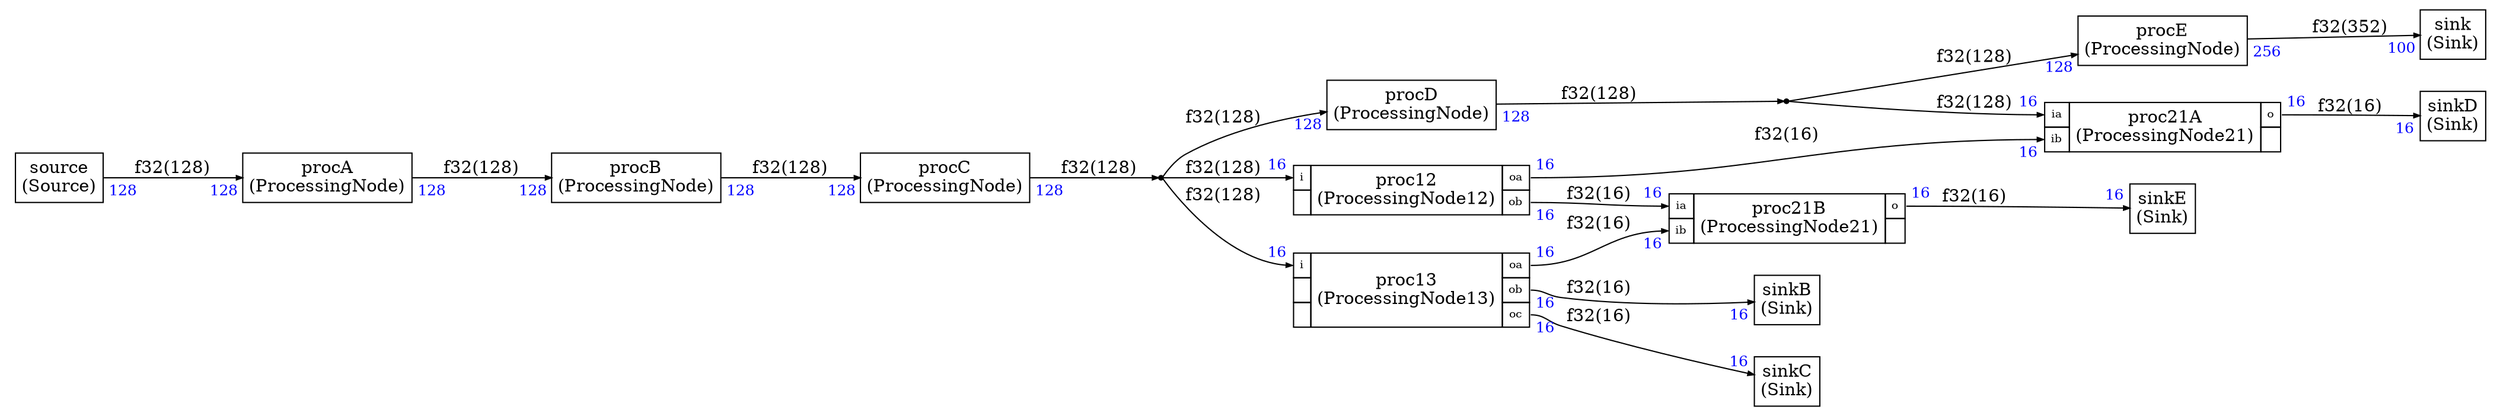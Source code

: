 



digraph structs {
    node [shape=plaintext]
    rankdir=LR
    edge [arrowsize=0.5]
    fontname="times"


dup0 [shape=point,label=dup0]

dup1 [shape=point,label=dup1]


proc12 [label=<
<TABLE BORDER="0" CELLBORDER="1" CELLSPACING="0" CELLPADDING="4">
  <TR>
    <TD PORT="i"><FONT POINT-SIZE="9.0">i</FONT></TD>
    <TD ALIGN="CENTER" ROWSPAN="2">proc12<BR/>(ProcessingNode12)</TD>
    <TD PORT="oa"><FONT POINT-SIZE="9.0">oa</FONT></TD>
  </TR>
<TR>
 
<TD></TD>
<TD PORT="ob"><FONT POINT-SIZE="9.0">ob</FONT></TD>
</TR>

</TABLE>>];


proc13 [label=<
<TABLE BORDER="0" CELLBORDER="1" CELLSPACING="0" CELLPADDING="4">
  <TR>
    <TD PORT="i"><FONT POINT-SIZE="9.0">i</FONT></TD>
    <TD ALIGN="CENTER" ROWSPAN="3">proc13<BR/>(ProcessingNode13)</TD>
    <TD PORT="oa"><FONT POINT-SIZE="9.0">oa</FONT></TD>
  </TR>
<TR>
 
<TD></TD>
<TD PORT="ob"><FONT POINT-SIZE="9.0">ob</FONT></TD>
</TR><TR>
 
<TD></TD>
<TD PORT="oc"><FONT POINT-SIZE="9.0">oc</FONT></TD>
</TR>

</TABLE>>];


proc21A [label=<
<TABLE BORDER="0" CELLBORDER="1" CELLSPACING="0" CELLPADDING="4">
  <TR>
    <TD PORT="ia"><FONT POINT-SIZE="9.0">ia</FONT></TD>
    <TD ALIGN="CENTER" ROWSPAN="2">proc21A<BR/>(ProcessingNode21)</TD>
    <TD PORT="o"><FONT POINT-SIZE="9.0">o</FONT></TD>
  </TR>
<TR>
<TD PORT="ib"><FONT POINT-SIZE="9.0">ib</FONT></TD>

 
<TD></TD></TR>

</TABLE>>];


proc21B [label=<
<TABLE BORDER="0" CELLBORDER="1" CELLSPACING="0" CELLPADDING="4">
  <TR>
    <TD PORT="ia"><FONT POINT-SIZE="9.0">ia</FONT></TD>
    <TD ALIGN="CENTER" ROWSPAN="2">proc21B<BR/>(ProcessingNode21)</TD>
    <TD PORT="o"><FONT POINT-SIZE="9.0">o</FONT></TD>
  </TR>
<TR>
<TD PORT="ib"><FONT POINT-SIZE="9.0">ib</FONT></TD>

 
<TD></TD></TR>

</TABLE>>];

procA [label=<
<TABLE BORDER="0" CELLBORDER="1" CELLSPACING="0" CELLPADDING="4">
  <TR>
    <TD ALIGN="CENTER" PORT="i">procA<BR/>(ProcessingNode)</TD>
  </TR>
</TABLE>>];

procB [label=<
<TABLE BORDER="0" CELLBORDER="1" CELLSPACING="0" CELLPADDING="4">
  <TR>
    <TD ALIGN="CENTER" PORT="i">procB<BR/>(ProcessingNode)</TD>
  </TR>
</TABLE>>];

procC [label=<
<TABLE BORDER="0" CELLBORDER="1" CELLSPACING="0" CELLPADDING="4">
  <TR>
    <TD ALIGN="CENTER" PORT="i">procC<BR/>(ProcessingNode)</TD>
  </TR>
</TABLE>>];

procD [label=<
<TABLE BORDER="0" CELLBORDER="1" CELLSPACING="0" CELLPADDING="4">
  <TR>
    <TD ALIGN="CENTER" PORT="i">procD<BR/>(ProcessingNode)</TD>
  </TR>
</TABLE>>];

procE [label=<
<TABLE BORDER="0" CELLBORDER="1" CELLSPACING="0" CELLPADDING="4">
  <TR>
    <TD ALIGN="CENTER" PORT="i">procE<BR/>(ProcessingNode)</TD>
  </TR>
</TABLE>>];

sink [label=<
<TABLE BORDER="0" CELLBORDER="1" CELLSPACING="0" CELLPADDING="4">
  <TR>
    <TD ALIGN="CENTER" PORT="i">sink<BR/>(Sink)</TD>
  </TR>
</TABLE>>];

sinkB [label=<
<TABLE BORDER="0" CELLBORDER="1" CELLSPACING="0" CELLPADDING="4">
  <TR>
    <TD ALIGN="CENTER" PORT="i">sinkB<BR/>(Sink)</TD>
  </TR>
</TABLE>>];

sinkC [label=<
<TABLE BORDER="0" CELLBORDER="1" CELLSPACING="0" CELLPADDING="4">
  <TR>
    <TD ALIGN="CENTER" PORT="i">sinkC<BR/>(Sink)</TD>
  </TR>
</TABLE>>];

sinkD [label=<
<TABLE BORDER="0" CELLBORDER="1" CELLSPACING="0" CELLPADDING="4">
  <TR>
    <TD ALIGN="CENTER" PORT="i">sinkD<BR/>(Sink)</TD>
  </TR>
</TABLE>>];

sinkE [label=<
<TABLE BORDER="0" CELLBORDER="1" CELLSPACING="0" CELLPADDING="4">
  <TR>
    <TD ALIGN="CENTER" PORT="i">sinkE<BR/>(Sink)</TD>
  </TR>
</TABLE>>];

source [label=<
<TABLE BORDER="0" CELLBORDER="1" CELLSPACING="0" CELLPADDING="4">
  <TR>
    <TD ALIGN="CENTER" PORT="i">source<BR/>(Source)</TD>
  </TR>
</TABLE>>];



source:i -> procA:i [label="f32(128)"
,headlabel=<<TABLE BORDER="0" CELLPADDING="2"><TR><TD><FONT COLOR="blue" POINT-SIZE="12.0" >128</FONT>
</TD></TR></TABLE>>
,taillabel=<<TABLE BORDER="0" CELLPADDING="2"><TR><TD><FONT COLOR="blue" POINT-SIZE="12.0" >128</FONT>
</TD></TR></TABLE>>]

procA:i -> procB:i [label="f32(128)"
,headlabel=<<TABLE BORDER="0" CELLPADDING="2"><TR><TD><FONT COLOR="blue" POINT-SIZE="12.0" >128</FONT>
</TD></TR></TABLE>>
,taillabel=<<TABLE BORDER="0" CELLPADDING="2"><TR><TD><FONT COLOR="blue" POINT-SIZE="12.0" >128</FONT>
</TD></TR></TABLE>>]

procB:i -> procC:i [label="f32(128)"
,headlabel=<<TABLE BORDER="0" CELLPADDING="2"><TR><TD><FONT COLOR="blue" POINT-SIZE="12.0" >128</FONT>
</TD></TR></TABLE>>
,taillabel=<<TABLE BORDER="0" CELLPADDING="2"><TR><TD><FONT COLOR="blue" POINT-SIZE="12.0" >128</FONT>
</TD></TR></TABLE>>]

procE:i -> sink:i [label="f32(352)"
,headlabel=<<TABLE BORDER="0" CELLPADDING="2"><TR><TD><FONT COLOR="blue" POINT-SIZE="12.0" >100</FONT>
</TD></TR></TABLE>>
,taillabel=<<TABLE BORDER="0" CELLPADDING="2"><TR><TD><FONT COLOR="blue" POINT-SIZE="12.0" >256</FONT>
</TD></TR></TABLE>>]

proc12:oa -> proc21A:ib [label="f32(16)"
,headlabel=<<TABLE BORDER="0" CELLPADDING="2"><TR><TD><FONT COLOR="blue" POINT-SIZE="12.0" >16</FONT>
</TD></TR></TABLE>>
,taillabel=<<TABLE BORDER="0" CELLPADDING="2"><TR><TD><FONT COLOR="blue" POINT-SIZE="12.0" >16</FONT>
</TD></TR></TABLE>>]

proc12:ob -> proc21B:ia [label="f32(16)"
,headlabel=<<TABLE BORDER="0" CELLPADDING="2"><TR><TD><FONT COLOR="blue" POINT-SIZE="12.0" >16</FONT>
</TD></TR></TABLE>>
,taillabel=<<TABLE BORDER="0" CELLPADDING="2"><TR><TD><FONT COLOR="blue" POINT-SIZE="12.0" >16</FONT>
</TD></TR></TABLE>>]

proc13:oa -> proc21B:ib [label="f32(16)"
,headlabel=<<TABLE BORDER="0" CELLPADDING="2"><TR><TD><FONT COLOR="blue" POINT-SIZE="12.0" >16</FONT>
</TD></TR></TABLE>>
,taillabel=<<TABLE BORDER="0" CELLPADDING="2"><TR><TD><FONT COLOR="blue" POINT-SIZE="12.0" >16</FONT>
</TD></TR></TABLE>>]

proc13:ob -> sinkB:i [label="f32(16)"
,headlabel=<<TABLE BORDER="0" CELLPADDING="2"><TR><TD><FONT COLOR="blue" POINT-SIZE="12.0" >16</FONT>
</TD></TR></TABLE>>
,taillabel=<<TABLE BORDER="0" CELLPADDING="2"><TR><TD><FONT COLOR="blue" POINT-SIZE="12.0" >16</FONT>
</TD></TR></TABLE>>]

proc13:oc -> sinkC:i [label="f32(16)"
,headlabel=<<TABLE BORDER="0" CELLPADDING="2"><TR><TD><FONT COLOR="blue" POINT-SIZE="12.0" >16</FONT>
</TD></TR></TABLE>>
,taillabel=<<TABLE BORDER="0" CELLPADDING="2"><TR><TD><FONT COLOR="blue" POINT-SIZE="12.0" >16</FONT>
</TD></TR></TABLE>>]

proc21A:o -> sinkD:i [label="f32(16)"
,headlabel=<<TABLE BORDER="0" CELLPADDING="2"><TR><TD><FONT COLOR="blue" POINT-SIZE="12.0" >16</FONT>
</TD></TR></TABLE>>
,taillabel=<<TABLE BORDER="0" CELLPADDING="2"><TR><TD><FONT COLOR="blue" POINT-SIZE="12.0" >16</FONT>
</TD></TR></TABLE>>]

proc21B:o -> sinkE:i [label="f32(16)"
,headlabel=<<TABLE BORDER="0" CELLPADDING="2"><TR><TD><FONT COLOR="blue" POINT-SIZE="12.0" >16</FONT>
</TD></TR></TABLE>>
,taillabel=<<TABLE BORDER="0" CELLPADDING="2"><TR><TD><FONT COLOR="blue" POINT-SIZE="12.0" >16</FONT>
</TD></TR></TABLE>>]

procC:i ->  
dup0 [label="f32(128)"

,taillabel=<<TABLE BORDER="0" CELLPADDING="2"><TR><TD><FONT COLOR="blue" POINT-SIZE="12.0" >128</FONT>
</TD></TR></TABLE>>]

 
dup0 -> procD:i [label="f32(128)"
,headlabel=<<TABLE BORDER="0" CELLPADDING="2"><TR><TD><FONT COLOR="blue" POINT-SIZE="12.0" >128</FONT>
</TD></TR></TABLE>>
]

 
dup0 -> proc12:i [label="f32(128)"
,headlabel=<<TABLE BORDER="0" CELLPADDING="2"><TR><TD><FONT COLOR="blue" POINT-SIZE="12.0" >16</FONT>
</TD></TR></TABLE>>
]

 
dup0 -> proc13:i [label="f32(128)"
,headlabel=<<TABLE BORDER="0" CELLPADDING="2"><TR><TD><FONT COLOR="blue" POINT-SIZE="12.0" >16</FONT>
</TD></TR></TABLE>>
]

procD:i ->  
dup1 [label="f32(128)"

,taillabel=<<TABLE BORDER="0" CELLPADDING="2"><TR><TD><FONT COLOR="blue" POINT-SIZE="12.0" >128</FONT>
</TD></TR></TABLE>>]

 
dup1 -> procE:i [label="f32(128)"
,headlabel=<<TABLE BORDER="0" CELLPADDING="2"><TR><TD><FONT COLOR="blue" POINT-SIZE="12.0" >128</FONT>
</TD></TR></TABLE>>
]

 
dup1 -> proc21A:ia [label="f32(128)"
,headlabel=<<TABLE BORDER="0" CELLPADDING="2"><TR><TD><FONT COLOR="blue" POINT-SIZE="12.0" >16</FONT>
</TD></TR></TABLE>>
]


}
